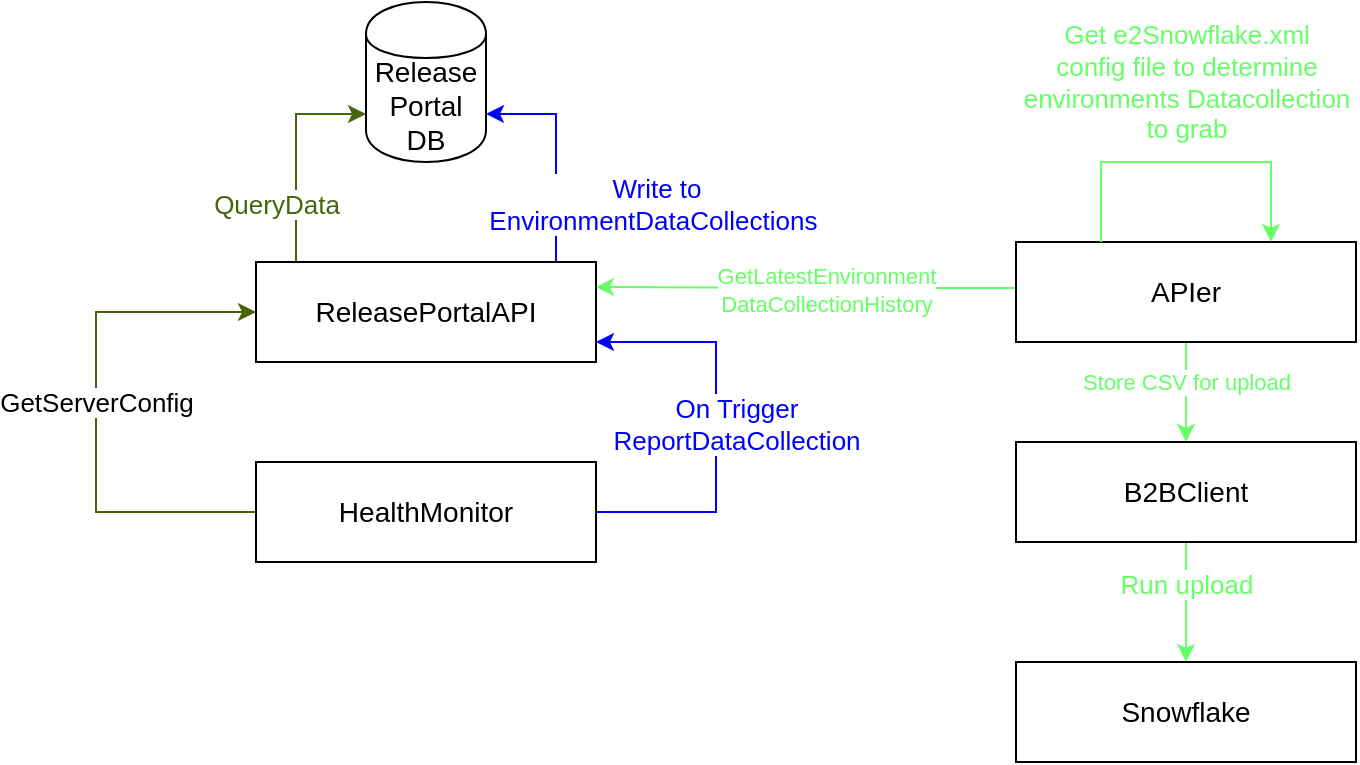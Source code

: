 <mxfile version="26.1.1">
  <diagram name="Page-1" id="QV1_HWFIFICLHjL3Q0-J">
    <mxGraphModel dx="989" dy="1678" grid="1" gridSize="10" guides="1" tooltips="1" connect="1" arrows="1" fold="1" page="1" pageScale="1" pageWidth="827" pageHeight="1169" math="0" shadow="0">
      <root>
        <mxCell id="0" />
        <mxCell id="1" parent="0" />
        <mxCell id="GeAgQett_E_SLnkHT2Mg-6" style="edgeStyle=orthogonalEdgeStyle;rounded=0;orthogonalLoop=1;jettySize=auto;html=1;exitX=0.25;exitY=0;exitDx=0;exitDy=0;entryX=0;entryY=0.7;entryDx=0;entryDy=0;fontColor=light-dark(#48640C,#EDEDED);labelBackgroundColor=light-dark(#48640C,#EDEDED);strokeColor=light-dark(#48640C,#EDEDED);" edge="1" parent="1" source="GeAgQett_E_SLnkHT2Mg-1" target="GeAgQett_E_SLnkHT2Mg-5">
          <mxGeometry relative="1" as="geometry">
            <Array as="points">
              <mxPoint x="420" y="70" />
              <mxPoint x="420" y="-4" />
            </Array>
          </mxGeometry>
        </mxCell>
        <mxCell id="GeAgQett_E_SLnkHT2Mg-10" value="&lt;font style=&quot;font-size: 13px;&quot;&gt;QueryData&lt;/font&gt;" style="edgeLabel;html=1;align=center;verticalAlign=middle;resizable=0;points=[];fontColor=#48640C;" vertex="1" connectable="0" parent="GeAgQett_E_SLnkHT2Mg-6">
          <mxGeometry x="-0.257" relative="1" as="geometry">
            <mxPoint x="-10" y="-3" as="offset" />
          </mxGeometry>
        </mxCell>
        <mxCell id="GeAgQett_E_SLnkHT2Mg-11" style="edgeStyle=orthogonalEdgeStyle;rounded=0;orthogonalLoop=1;jettySize=auto;html=1;exitX=0.75;exitY=0;exitDx=0;exitDy=0;entryX=1;entryY=0.7;entryDx=0;entryDy=0;strokeColor=#0000FF;" edge="1" parent="1" source="GeAgQett_E_SLnkHT2Mg-1" target="GeAgQett_E_SLnkHT2Mg-5">
          <mxGeometry relative="1" as="geometry">
            <Array as="points">
              <mxPoint x="550" y="70" />
              <mxPoint x="550" y="-4" />
            </Array>
          </mxGeometry>
        </mxCell>
        <mxCell id="GeAgQett_E_SLnkHT2Mg-12" value="&lt;font style=&quot;font-size: 13px;&quot;&gt;Write to&lt;br&gt;EnvironmentDataCollections&lt;span style=&quot;background-color: light-dark(#ffffff, var(--ge-dark-color, #121212));&quot;&gt;&amp;nbsp;&lt;/span&gt;&lt;/font&gt;" style="edgeLabel;html=1;align=center;verticalAlign=middle;resizable=0;points=[];fontColor=#0000FF;" vertex="1" connectable="0" parent="GeAgQett_E_SLnkHT2Mg-11">
          <mxGeometry x="-0.117" relative="1" as="geometry">
            <mxPoint x="50" y="6" as="offset" />
          </mxGeometry>
        </mxCell>
        <mxCell id="GeAgQett_E_SLnkHT2Mg-1" value="&lt;font style=&quot;font-size: 14px;&quot;&gt;&lt;span&gt;ReleasePortalAPI&lt;/span&gt;&lt;/font&gt;" style="html=1;whiteSpace=wrap;fontStyle=0" vertex="1" parent="1">
          <mxGeometry x="400" y="70" width="170" height="50" as="geometry" />
        </mxCell>
        <mxCell id="GeAgQett_E_SLnkHT2Mg-3" style="edgeStyle=orthogonalEdgeStyle;rounded=0;orthogonalLoop=1;jettySize=auto;html=1;exitX=0;exitY=0.5;exitDx=0;exitDy=0;entryX=0;entryY=0.5;entryDx=0;entryDy=0;strokeColor=light-dark(#48640C,#EDEDED);" edge="1" parent="1" source="GeAgQett_E_SLnkHT2Mg-2" target="GeAgQett_E_SLnkHT2Mg-1">
          <mxGeometry relative="1" as="geometry">
            <Array as="points">
              <mxPoint x="320" y="195" />
              <mxPoint x="320" y="95" />
            </Array>
          </mxGeometry>
        </mxCell>
        <mxCell id="GeAgQett_E_SLnkHT2Mg-4" value="GetServerConfig" style="edgeLabel;html=1;align=center;verticalAlign=middle;resizable=0;points=[];fontSize=13;" vertex="1" connectable="0" parent="GeAgQett_E_SLnkHT2Mg-3">
          <mxGeometry x="-0.04" y="-1" relative="1" as="geometry">
            <mxPoint x="-1" y="-10" as="offset" />
          </mxGeometry>
        </mxCell>
        <mxCell id="GeAgQett_E_SLnkHT2Mg-8" style="edgeStyle=orthogonalEdgeStyle;rounded=0;orthogonalLoop=1;jettySize=auto;html=1;exitX=1;exitY=0.5;exitDx=0;exitDy=0;strokeColor=#0000FF;" edge="1" parent="1" source="GeAgQett_E_SLnkHT2Mg-2">
          <mxGeometry relative="1" as="geometry">
            <mxPoint x="570" y="110" as="targetPoint" />
            <Array as="points">
              <mxPoint x="630" y="195" />
              <mxPoint x="630" y="110" />
              <mxPoint x="570" y="110" />
            </Array>
          </mxGeometry>
        </mxCell>
        <mxCell id="GeAgQett_E_SLnkHT2Mg-9" value="&lt;font style=&quot;font-size: 13px;&quot;&gt;On Trigger&lt;/font&gt;&lt;div&gt;&lt;font style=&quot;&quot;&gt;&lt;span style=&quot;font-size: 13px;&quot;&gt;ReportDataCollection&lt;/span&gt;&lt;/font&gt;&lt;/div&gt;" style="edgeLabel;html=1;align=center;verticalAlign=middle;resizable=0;points=[];fontColor=#0000FF;" vertex="1" connectable="0" parent="GeAgQett_E_SLnkHT2Mg-8">
          <mxGeometry x="0.018" y="2" relative="1" as="geometry">
            <mxPoint x="12" as="offset" />
          </mxGeometry>
        </mxCell>
        <mxCell id="GeAgQett_E_SLnkHT2Mg-2" value="HealthMonitor" style="html=1;whiteSpace=wrap;fontSize=14;" vertex="1" parent="1">
          <mxGeometry x="400" y="170" width="170" height="50" as="geometry" />
        </mxCell>
        <mxCell id="GeAgQett_E_SLnkHT2Mg-5" value="&lt;font style=&quot;font-size: 14px;&quot;&gt;Release Portal DB&lt;/font&gt;" style="shape=cylinder;whiteSpace=wrap;html=1;boundedLbl=1;backgroundOutline=1;" vertex="1" parent="1">
          <mxGeometry x="455" y="-60" width="60" height="80" as="geometry" />
        </mxCell>
        <mxCell id="GeAgQett_E_SLnkHT2Mg-14" style="edgeStyle=orthogonalEdgeStyle;rounded=0;orthogonalLoop=1;jettySize=auto;html=1;exitX=0;exitY=0.5;exitDx=0;exitDy=0;entryX=1;entryY=0.25;entryDx=0;entryDy=0;strokeColor=#66FF66;" edge="1" parent="1" source="GeAgQett_E_SLnkHT2Mg-13" target="GeAgQett_E_SLnkHT2Mg-1">
          <mxGeometry relative="1" as="geometry">
            <Array as="points">
              <mxPoint x="780" y="83" />
              <mxPoint x="675" y="83" />
            </Array>
          </mxGeometry>
        </mxCell>
        <mxCell id="GeAgQett_E_SLnkHT2Mg-15" value="&lt;font style=&quot;&quot;&gt;GetLatestEnvironment&lt;/font&gt;&lt;div&gt;&lt;font style=&quot;&quot;&gt;DataCollectionHistory&lt;/font&gt;&lt;/div&gt;" style="edgeLabel;html=1;align=center;verticalAlign=middle;resizable=0;points=[];fontColor=#66FF66;" vertex="1" connectable="0" parent="GeAgQett_E_SLnkHT2Mg-14">
          <mxGeometry x="-0.085" y="1" relative="1" as="geometry">
            <mxPoint as="offset" />
          </mxGeometry>
        </mxCell>
        <mxCell id="GeAgQett_E_SLnkHT2Mg-17" style="edgeStyle=orthogonalEdgeStyle;rounded=0;orthogonalLoop=1;jettySize=auto;html=1;exitX=0.5;exitY=1;exitDx=0;exitDy=0;entryX=0.5;entryY=0;entryDx=0;entryDy=0;strokeColor=#66FF66;" edge="1" parent="1" source="GeAgQett_E_SLnkHT2Mg-13" target="GeAgQett_E_SLnkHT2Mg-16">
          <mxGeometry relative="1" as="geometry" />
        </mxCell>
        <mxCell id="GeAgQett_E_SLnkHT2Mg-18" value="&lt;font style=&quot;color: rgb(102, 255, 102);&quot;&gt;Store CSV for upload&lt;/font&gt;" style="edgeLabel;html=1;align=center;verticalAlign=middle;resizable=0;points=[];" vertex="1" connectable="0" parent="GeAgQett_E_SLnkHT2Mg-17">
          <mxGeometry x="-0.193" relative="1" as="geometry">
            <mxPoint as="offset" />
          </mxGeometry>
        </mxCell>
        <mxCell id="GeAgQett_E_SLnkHT2Mg-13" value="APIer" style="html=1;whiteSpace=wrap;fontSize=14;" vertex="1" parent="1">
          <mxGeometry x="780" y="60" width="170" height="50" as="geometry" />
        </mxCell>
        <mxCell id="GeAgQett_E_SLnkHT2Mg-20" style="edgeStyle=orthogonalEdgeStyle;rounded=0;orthogonalLoop=1;jettySize=auto;html=1;exitX=0.5;exitY=1;exitDx=0;exitDy=0;entryX=0.5;entryY=0;entryDx=0;entryDy=0;strokeColor=#66FF66;" edge="1" parent="1" source="GeAgQett_E_SLnkHT2Mg-16" target="GeAgQett_E_SLnkHT2Mg-19">
          <mxGeometry relative="1" as="geometry" />
        </mxCell>
        <mxCell id="GeAgQett_E_SLnkHT2Mg-23" value="&lt;font style=&quot;font-size: 13px; color: rgb(102, 255, 102);&quot;&gt;Run upload&lt;/font&gt;" style="edgeLabel;html=1;align=center;verticalAlign=middle;resizable=0;points=[];" vertex="1" connectable="0" parent="GeAgQett_E_SLnkHT2Mg-20">
          <mxGeometry x="0.09" y="-2" relative="1" as="geometry">
            <mxPoint x="2" y="-12" as="offset" />
          </mxGeometry>
        </mxCell>
        <mxCell id="GeAgQett_E_SLnkHT2Mg-16" value="B2BClient" style="html=1;whiteSpace=wrap;fontSize=14;" vertex="1" parent="1">
          <mxGeometry x="780" y="160" width="170" height="50" as="geometry" />
        </mxCell>
        <mxCell id="GeAgQett_E_SLnkHT2Mg-19" value="Snowflake" style="html=1;whiteSpace=wrap;fontSize=14;" vertex="1" parent="1">
          <mxGeometry x="780" y="270" width="170" height="50" as="geometry" />
        </mxCell>
        <mxCell id="GeAgQett_E_SLnkHT2Mg-21" style="edgeStyle=orthogonalEdgeStyle;rounded=0;orthogonalLoop=1;jettySize=auto;html=1;exitX=0.25;exitY=0;exitDx=0;exitDy=0;entryX=0.75;entryY=0;entryDx=0;entryDy=0;strokeColor=#66FF66;" edge="1" parent="1" source="GeAgQett_E_SLnkHT2Mg-13" target="GeAgQett_E_SLnkHT2Mg-13">
          <mxGeometry relative="1" as="geometry">
            <Array as="points">
              <mxPoint x="823" y="20" />
              <mxPoint x="907" y="20" />
            </Array>
          </mxGeometry>
        </mxCell>
        <mxCell id="GeAgQett_E_SLnkHT2Mg-22" value="&lt;font style=&quot;color: rgb(102, 255, 102); font-size: 13px;&quot;&gt;Get e2Snowflake.xml&lt;/font&gt;&lt;div&gt;&lt;font style=&quot;color: rgb(102, 255, 102); font-size: 13px;&quot;&gt;config file to determine&lt;/font&gt;&lt;/div&gt;&lt;div&gt;&lt;font style=&quot;color: rgb(102, 255, 102); font-size: 13px;&quot;&gt;environments Datacollection&lt;/font&gt;&lt;/div&gt;&lt;div&gt;&lt;font style=&quot;color: rgb(102, 255, 102); font-size: 13px;&quot;&gt;to grab&lt;/font&gt;&lt;/div&gt;" style="edgeLabel;html=1;align=center;verticalAlign=middle;resizable=0;points=[];" vertex="1" connectable="0" parent="GeAgQett_E_SLnkHT2Mg-21">
          <mxGeometry x="-0.17" y="1" relative="1" as="geometry">
            <mxPoint x="14" y="-39" as="offset" />
          </mxGeometry>
        </mxCell>
      </root>
    </mxGraphModel>
  </diagram>
</mxfile>
